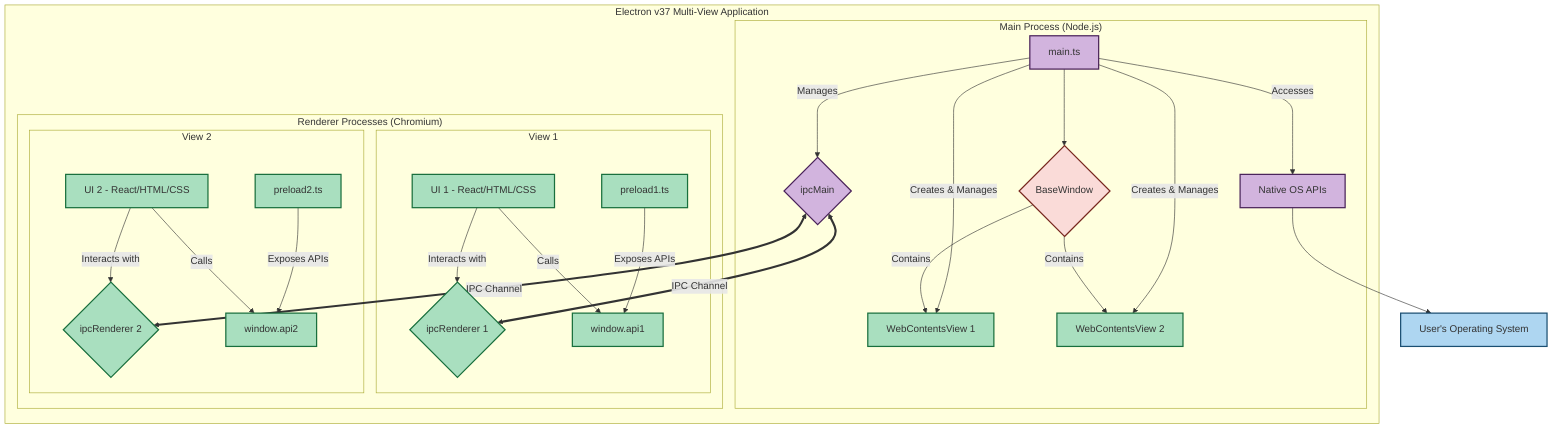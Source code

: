 flowchart TD
    subgraph "Electron v37 Multi-View Application"
        direction LR

        subgraph "Main Process (Node.js)"
            direction TB
            A[main.ts] --> B{BaseWindow};
            A -- Creates & Manages --> C1[WebContentsView 1];
            A -- Creates & Manages --> C2[WebContentsView 2];
            A -- Manages --> D{ipcMain};
            A -- Accesses --> E[Native OS APIs];

            B -- Contains --> C1;
            B -- Contains --> C2;
        end

        subgraph "Renderer Processes (Chromium)"
            direction TB
            subgraph "View 1"
                F1[UI 1 - React/HTML/CSS] -- Interacts with --> G1{ipcRenderer 1};
                P1[preload1.ts] -- Exposes APIs --> H1[window.api1];
                F1 -- Calls --> H1;
            end
            subgraph "View 2"
                F2[UI 2 - React/HTML/CSS] -- Interacts with --> G2{ipcRenderer 2};
                P2[preload2.ts] -- Exposes APIs --> H2[window.api2];
                F2 -- Calls --> H2;
            end
        end

        D <== IPC Channel ==> G1;
        D <== IPC Channel ==> G2;
    end

    E --> I[User's Operating System];

    classDef main fill:#D2B4DE,stroke:#4A235A,stroke-width:2px;
    classDef renderer fill:#A9DFBF,stroke:#196F3D,stroke-width:2px;
    classDef os fill:#AED6F1,stroke:#1B4F72,stroke-width:2px;
    classDef window fill:#FADBD8,stroke:#78281F,stroke-width:2px;

    class A,D,E main;
    class B window;
    class C1,C2,F1,G1,P1,H1,F2,G2,P2,H2 renderer;
    class I os;